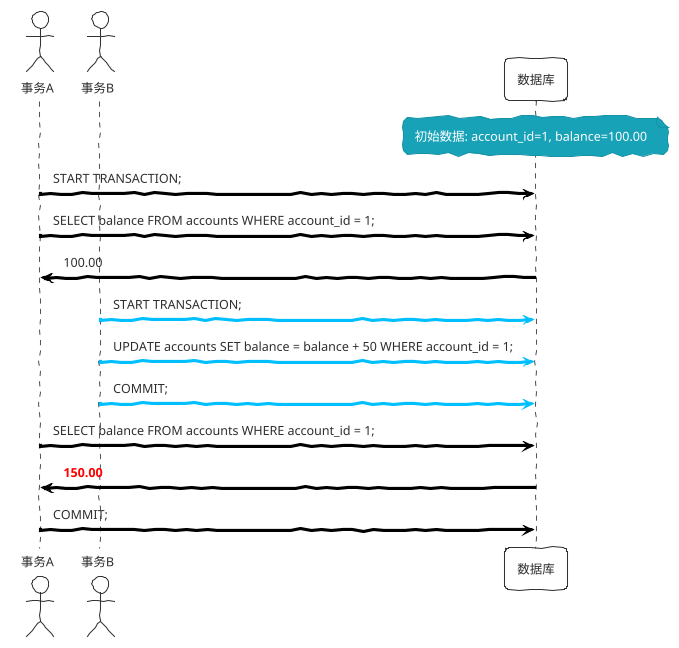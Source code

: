 @startuml
!theme sketchy-outline
actor 事务A
actor 事务B
participant 数据库

note over 数据库: 初始数据: account_id=1, balance=100.00

skinparam sequence {
  ArrowColor Black
}

事务A -> 数据库: START TRANSACTION;
事务A -> 数据库: SELECT balance FROM accounts WHERE account_id = 1;
数据库 -> 事务A: 100.00

skinparam sequence {
  ArrowColor DeepSkyBlue
}

事务B -> 数据库: START TRANSACTION;
事务B -> 数据库: UPDATE accounts SET balance = balance + 50 WHERE account_id = 1;

事务B -> 数据库: COMMIT;

skinparam sequence {
  ArrowColor Black
}

事务A -> 数据库: SELECT balance FROM accounts WHERE account_id = 1;
数据库 -> 事务A: <font color=red><b>150.00

事务A -> 数据库: COMMIT;
@enduml